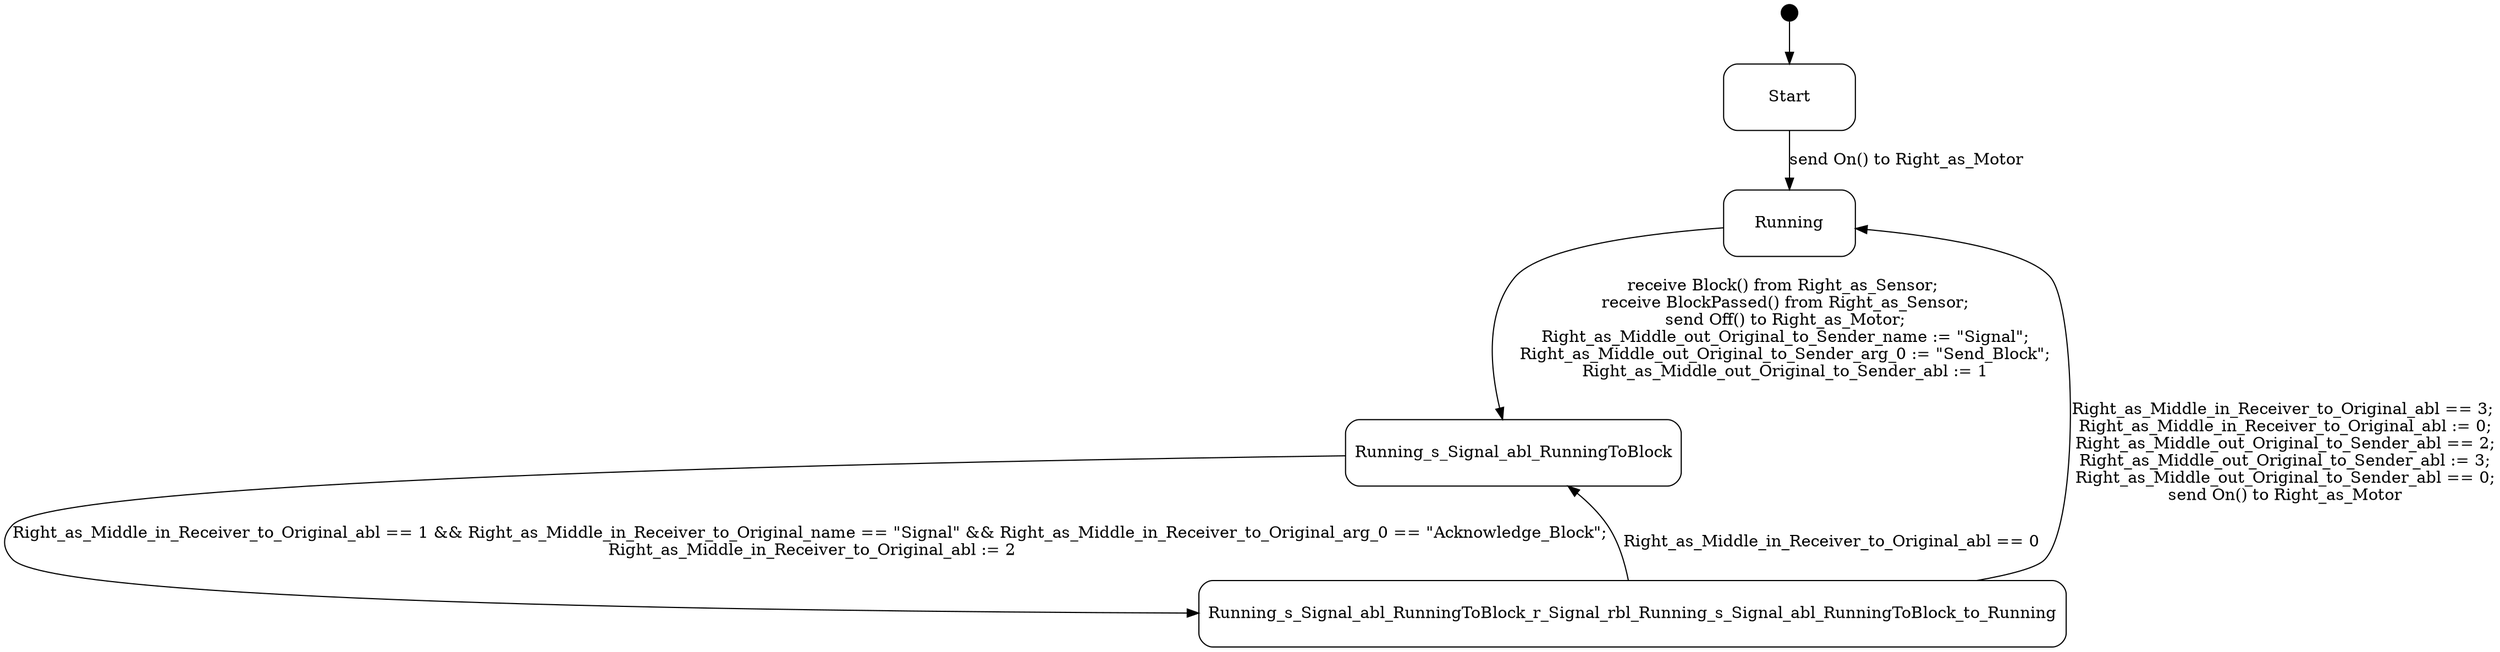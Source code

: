 digraph Right_as_Single {
  compound = true;
  rank = LR;
node [shape = "point", height = "0.2"] Start_extra node [shape = "Mrecord", height = "0.8", width = "1.6"] Start Start_extra -> Start

node [shape = "Mrecord", height = "0.8", width = "1.6"] Running
node [shape = "Mrecord", height = "0.8", width = "1.6"] Running_s_Signal_abl_RunningToBlock
node [shape = "Mrecord", height = "0.8", width = "1.6"] Running_s_Signal_abl_RunningToBlock_r_Signal_rbl_Running_s_Signal_abl_RunningToBlock_to_Running



Start -> Running [label = "send On() to Right_as_Motor"];

Running -> Running_s_Signal_abl_RunningToBlock [label = "receive Block() from Right_as_Sensor;\n receive BlockPassed() from Right_as_Sensor;\n send Off() to Right_as_Motor;\n Right_as_Middle_out_Original_to_Sender_name := \"Signal\";\n Right_as_Middle_out_Original_to_Sender_arg_0 := \"Send_Block\";\n Right_as_Middle_out_Original_to_Sender_abl := 1"];

Running_s_Signal_abl_RunningToBlock -> Running_s_Signal_abl_RunningToBlock_r_Signal_rbl_Running_s_Signal_abl_RunningToBlock_to_Running [label = "Right_as_Middle_in_Receiver_to_Original_abl == 1 && Right_as_Middle_in_Receiver_to_Original_name == \"Signal\" && Right_as_Middle_in_Receiver_to_Original_arg_0 == \"Acknowledge_Block\";\n Right_as_Middle_in_Receiver_to_Original_abl := 2"];

Running_s_Signal_abl_RunningToBlock_r_Signal_rbl_Running_s_Signal_abl_RunningToBlock_to_Running -> Running [label = "Right_as_Middle_in_Receiver_to_Original_abl == 3;\n Right_as_Middle_in_Receiver_to_Original_abl := 0;\n Right_as_Middle_out_Original_to_Sender_abl == 2;\n Right_as_Middle_out_Original_to_Sender_abl := 3;\n Right_as_Middle_out_Original_to_Sender_abl == 0;\n send On() to Right_as_Motor"];

Running_s_Signal_abl_RunningToBlock_r_Signal_rbl_Running_s_Signal_abl_RunningToBlock_to_Running -> Running_s_Signal_abl_RunningToBlock [label = "Right_as_Middle_in_Receiver_to_Original_abl == 0"];

}
